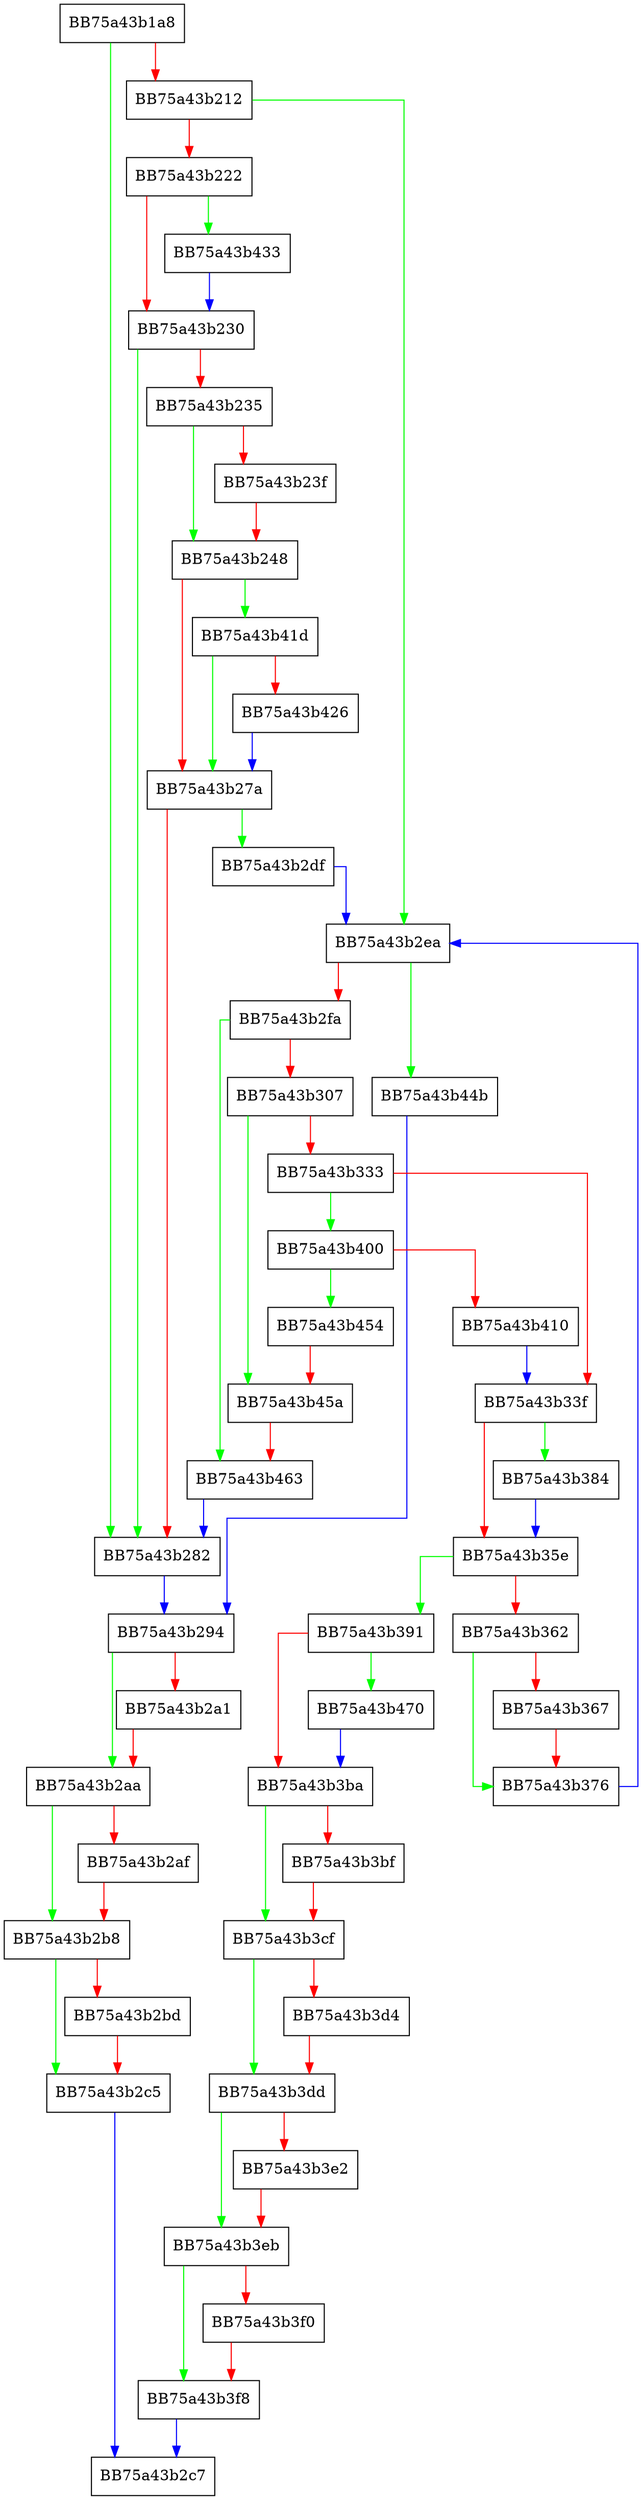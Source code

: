 digraph reg_key_in_Registry {
  node [shape="box"];
  graph [splines=ortho];
  BB75a43b1a8 -> BB75a43b282 [color="green"];
  BB75a43b1a8 -> BB75a43b212 [color="red"];
  BB75a43b212 -> BB75a43b2ea [color="green"];
  BB75a43b212 -> BB75a43b222 [color="red"];
  BB75a43b222 -> BB75a43b433 [color="green"];
  BB75a43b222 -> BB75a43b230 [color="red"];
  BB75a43b230 -> BB75a43b282 [color="green"];
  BB75a43b230 -> BB75a43b235 [color="red"];
  BB75a43b235 -> BB75a43b248 [color="green"];
  BB75a43b235 -> BB75a43b23f [color="red"];
  BB75a43b23f -> BB75a43b248 [color="red"];
  BB75a43b248 -> BB75a43b41d [color="green"];
  BB75a43b248 -> BB75a43b27a [color="red"];
  BB75a43b27a -> BB75a43b2df [color="green"];
  BB75a43b27a -> BB75a43b282 [color="red"];
  BB75a43b282 -> BB75a43b294 [color="blue"];
  BB75a43b294 -> BB75a43b2aa [color="green"];
  BB75a43b294 -> BB75a43b2a1 [color="red"];
  BB75a43b2a1 -> BB75a43b2aa [color="red"];
  BB75a43b2aa -> BB75a43b2b8 [color="green"];
  BB75a43b2aa -> BB75a43b2af [color="red"];
  BB75a43b2af -> BB75a43b2b8 [color="red"];
  BB75a43b2b8 -> BB75a43b2c5 [color="green"];
  BB75a43b2b8 -> BB75a43b2bd [color="red"];
  BB75a43b2bd -> BB75a43b2c5 [color="red"];
  BB75a43b2c5 -> BB75a43b2c7 [color="blue"];
  BB75a43b2df -> BB75a43b2ea [color="blue"];
  BB75a43b2ea -> BB75a43b44b [color="green"];
  BB75a43b2ea -> BB75a43b2fa [color="red"];
  BB75a43b2fa -> BB75a43b463 [color="green"];
  BB75a43b2fa -> BB75a43b307 [color="red"];
  BB75a43b307 -> BB75a43b45a [color="green"];
  BB75a43b307 -> BB75a43b333 [color="red"];
  BB75a43b333 -> BB75a43b400 [color="green"];
  BB75a43b333 -> BB75a43b33f [color="red"];
  BB75a43b33f -> BB75a43b384 [color="green"];
  BB75a43b33f -> BB75a43b35e [color="red"];
  BB75a43b35e -> BB75a43b391 [color="green"];
  BB75a43b35e -> BB75a43b362 [color="red"];
  BB75a43b362 -> BB75a43b376 [color="green"];
  BB75a43b362 -> BB75a43b367 [color="red"];
  BB75a43b367 -> BB75a43b376 [color="red"];
  BB75a43b376 -> BB75a43b2ea [color="blue"];
  BB75a43b384 -> BB75a43b35e [color="blue"];
  BB75a43b391 -> BB75a43b470 [color="green"];
  BB75a43b391 -> BB75a43b3ba [color="red"];
  BB75a43b3ba -> BB75a43b3cf [color="green"];
  BB75a43b3ba -> BB75a43b3bf [color="red"];
  BB75a43b3bf -> BB75a43b3cf [color="red"];
  BB75a43b3cf -> BB75a43b3dd [color="green"];
  BB75a43b3cf -> BB75a43b3d4 [color="red"];
  BB75a43b3d4 -> BB75a43b3dd [color="red"];
  BB75a43b3dd -> BB75a43b3eb [color="green"];
  BB75a43b3dd -> BB75a43b3e2 [color="red"];
  BB75a43b3e2 -> BB75a43b3eb [color="red"];
  BB75a43b3eb -> BB75a43b3f8 [color="green"];
  BB75a43b3eb -> BB75a43b3f0 [color="red"];
  BB75a43b3f0 -> BB75a43b3f8 [color="red"];
  BB75a43b3f8 -> BB75a43b2c7 [color="blue"];
  BB75a43b400 -> BB75a43b454 [color="green"];
  BB75a43b400 -> BB75a43b410 [color="red"];
  BB75a43b410 -> BB75a43b33f [color="blue"];
  BB75a43b41d -> BB75a43b27a [color="green"];
  BB75a43b41d -> BB75a43b426 [color="red"];
  BB75a43b426 -> BB75a43b27a [color="blue"];
  BB75a43b433 -> BB75a43b230 [color="blue"];
  BB75a43b44b -> BB75a43b294 [color="blue"];
  BB75a43b454 -> BB75a43b45a [color="red"];
  BB75a43b45a -> BB75a43b463 [color="red"];
  BB75a43b463 -> BB75a43b282 [color="blue"];
  BB75a43b470 -> BB75a43b3ba [color="blue"];
}